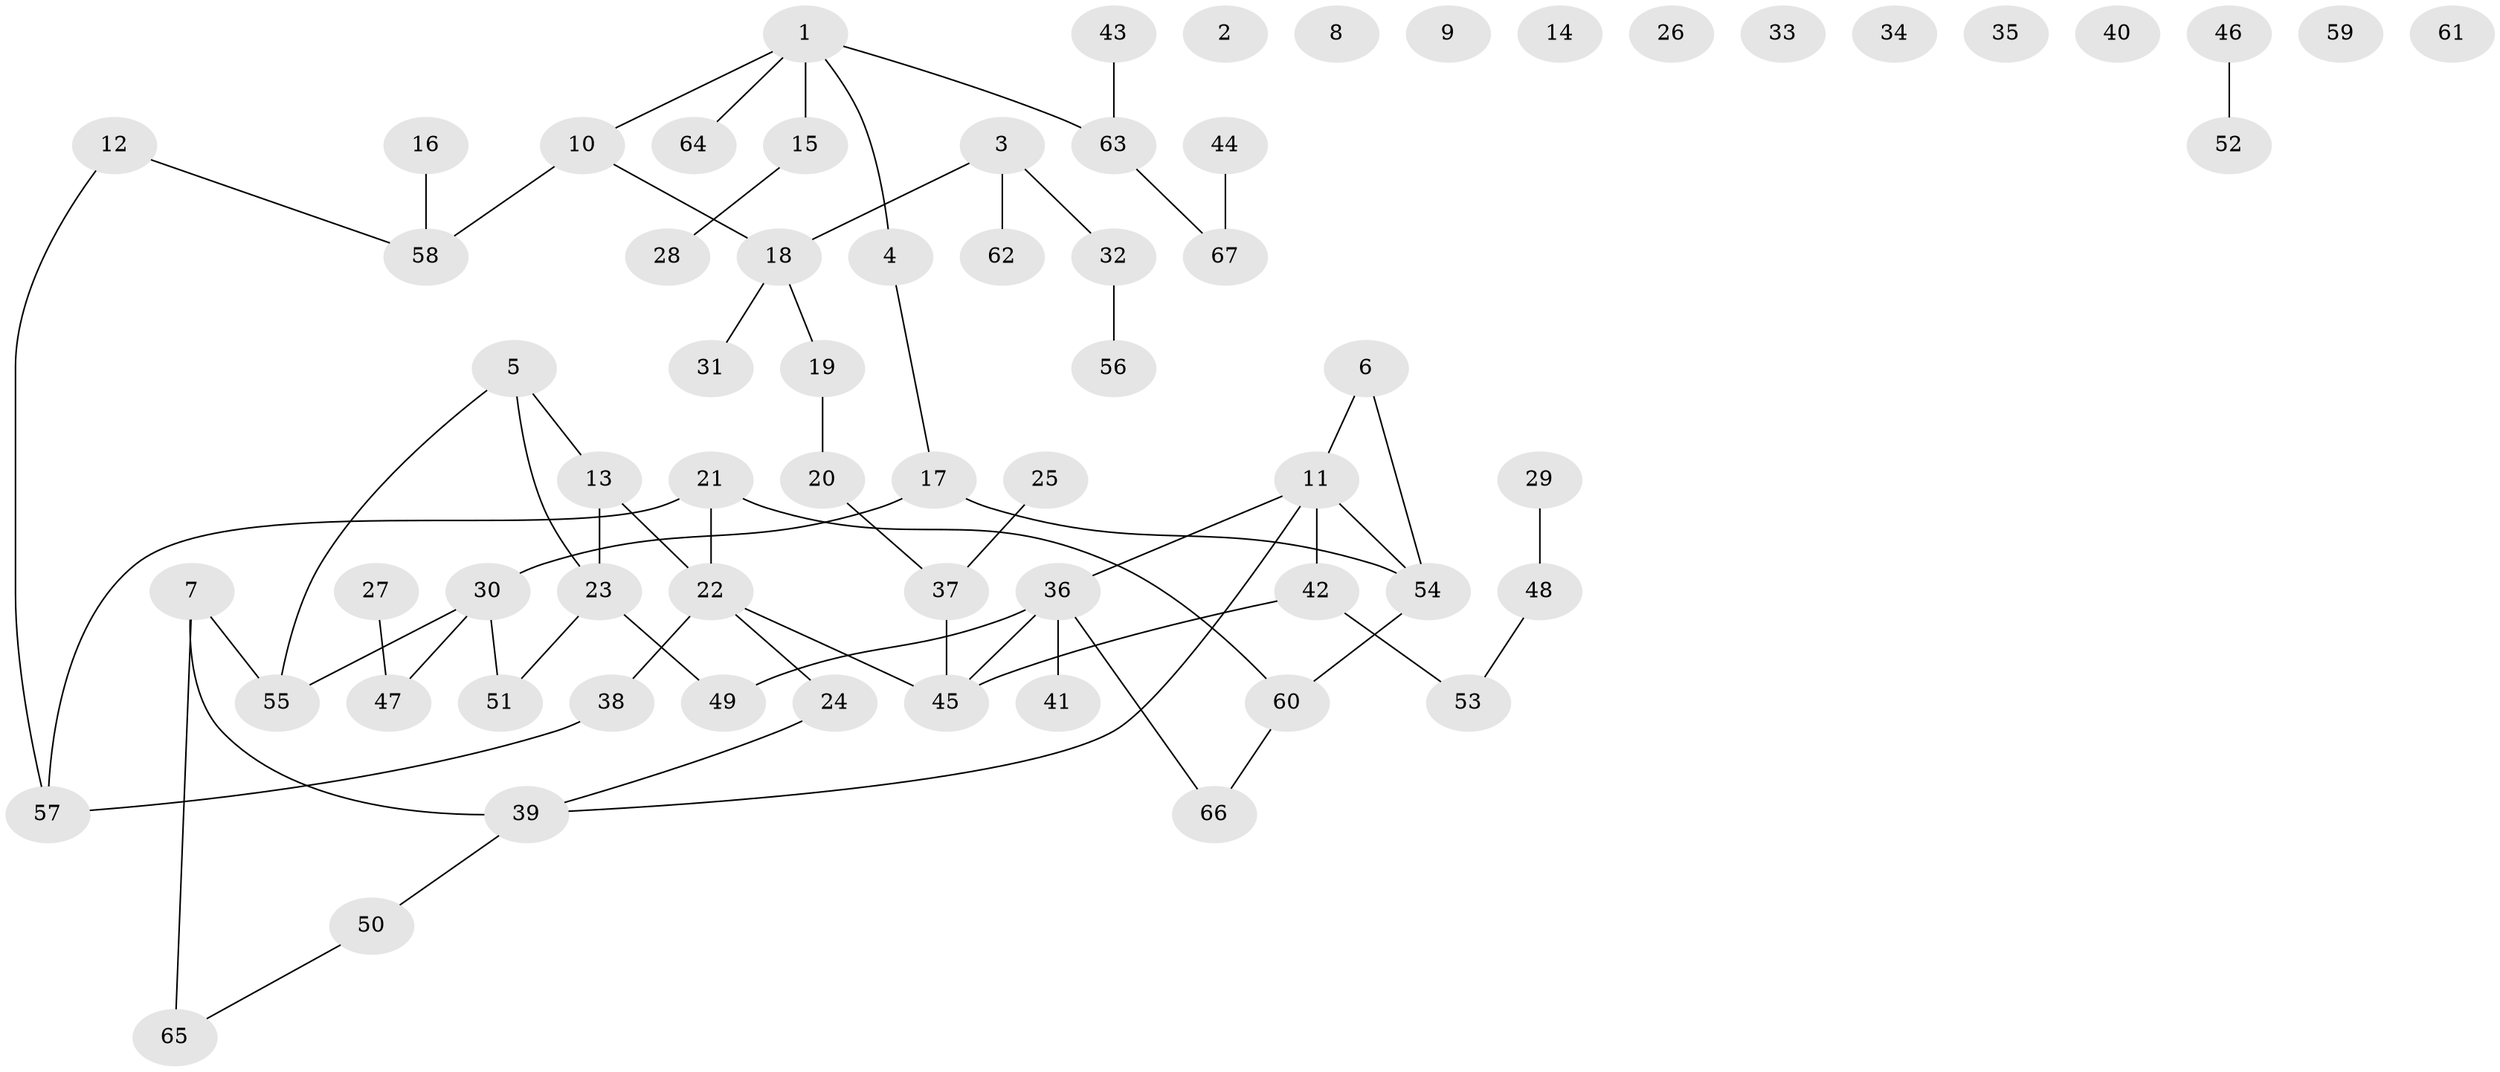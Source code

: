 // Generated by graph-tools (version 1.1) at 2025/25/03/09/25 03:25:23]
// undirected, 67 vertices, 68 edges
graph export_dot {
graph [start="1"]
  node [color=gray90,style=filled];
  1;
  2;
  3;
  4;
  5;
  6;
  7;
  8;
  9;
  10;
  11;
  12;
  13;
  14;
  15;
  16;
  17;
  18;
  19;
  20;
  21;
  22;
  23;
  24;
  25;
  26;
  27;
  28;
  29;
  30;
  31;
  32;
  33;
  34;
  35;
  36;
  37;
  38;
  39;
  40;
  41;
  42;
  43;
  44;
  45;
  46;
  47;
  48;
  49;
  50;
  51;
  52;
  53;
  54;
  55;
  56;
  57;
  58;
  59;
  60;
  61;
  62;
  63;
  64;
  65;
  66;
  67;
  1 -- 4;
  1 -- 10;
  1 -- 15;
  1 -- 63;
  1 -- 64;
  3 -- 18;
  3 -- 32;
  3 -- 62;
  4 -- 17;
  5 -- 13;
  5 -- 23;
  5 -- 55;
  6 -- 11;
  6 -- 54;
  7 -- 39;
  7 -- 55;
  7 -- 65;
  10 -- 18;
  10 -- 58;
  11 -- 36;
  11 -- 39;
  11 -- 42;
  11 -- 54;
  12 -- 57;
  12 -- 58;
  13 -- 22;
  13 -- 23;
  15 -- 28;
  16 -- 58;
  17 -- 30;
  17 -- 54;
  18 -- 19;
  18 -- 31;
  19 -- 20;
  20 -- 37;
  21 -- 22;
  21 -- 57;
  21 -- 60;
  22 -- 24;
  22 -- 38;
  22 -- 45;
  23 -- 49;
  23 -- 51;
  24 -- 39;
  25 -- 37;
  27 -- 47;
  29 -- 48;
  30 -- 47;
  30 -- 51;
  30 -- 55;
  32 -- 56;
  36 -- 41;
  36 -- 45;
  36 -- 49;
  36 -- 66;
  37 -- 45;
  38 -- 57;
  39 -- 50;
  42 -- 45;
  42 -- 53;
  43 -- 63;
  44 -- 67;
  46 -- 52;
  48 -- 53;
  50 -- 65;
  54 -- 60;
  60 -- 66;
  63 -- 67;
}
